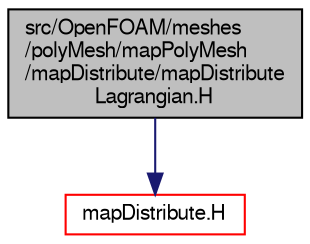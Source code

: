 digraph "src/OpenFOAM/meshes/polyMesh/mapPolyMesh/mapDistribute/mapDistributeLagrangian.H"
{
  bgcolor="transparent";
  edge [fontname="FreeSans",fontsize="10",labelfontname="FreeSans",labelfontsize="10"];
  node [fontname="FreeSans",fontsize="10",shape=record];
  Node1 [label="src/OpenFOAM/meshes\l/polyMesh/mapPolyMesh\l/mapDistribute/mapDistribute\lLagrangian.H",height=0.2,width=0.4,color="black", fillcolor="grey75", style="filled" fontcolor="black"];
  Node1 -> Node2 [color="midnightblue",fontsize="10",style="solid",fontname="FreeSans"];
  Node2 [label="mapDistribute.H",height=0.2,width=0.4,color="red",URL="$a08151.html"];
}
